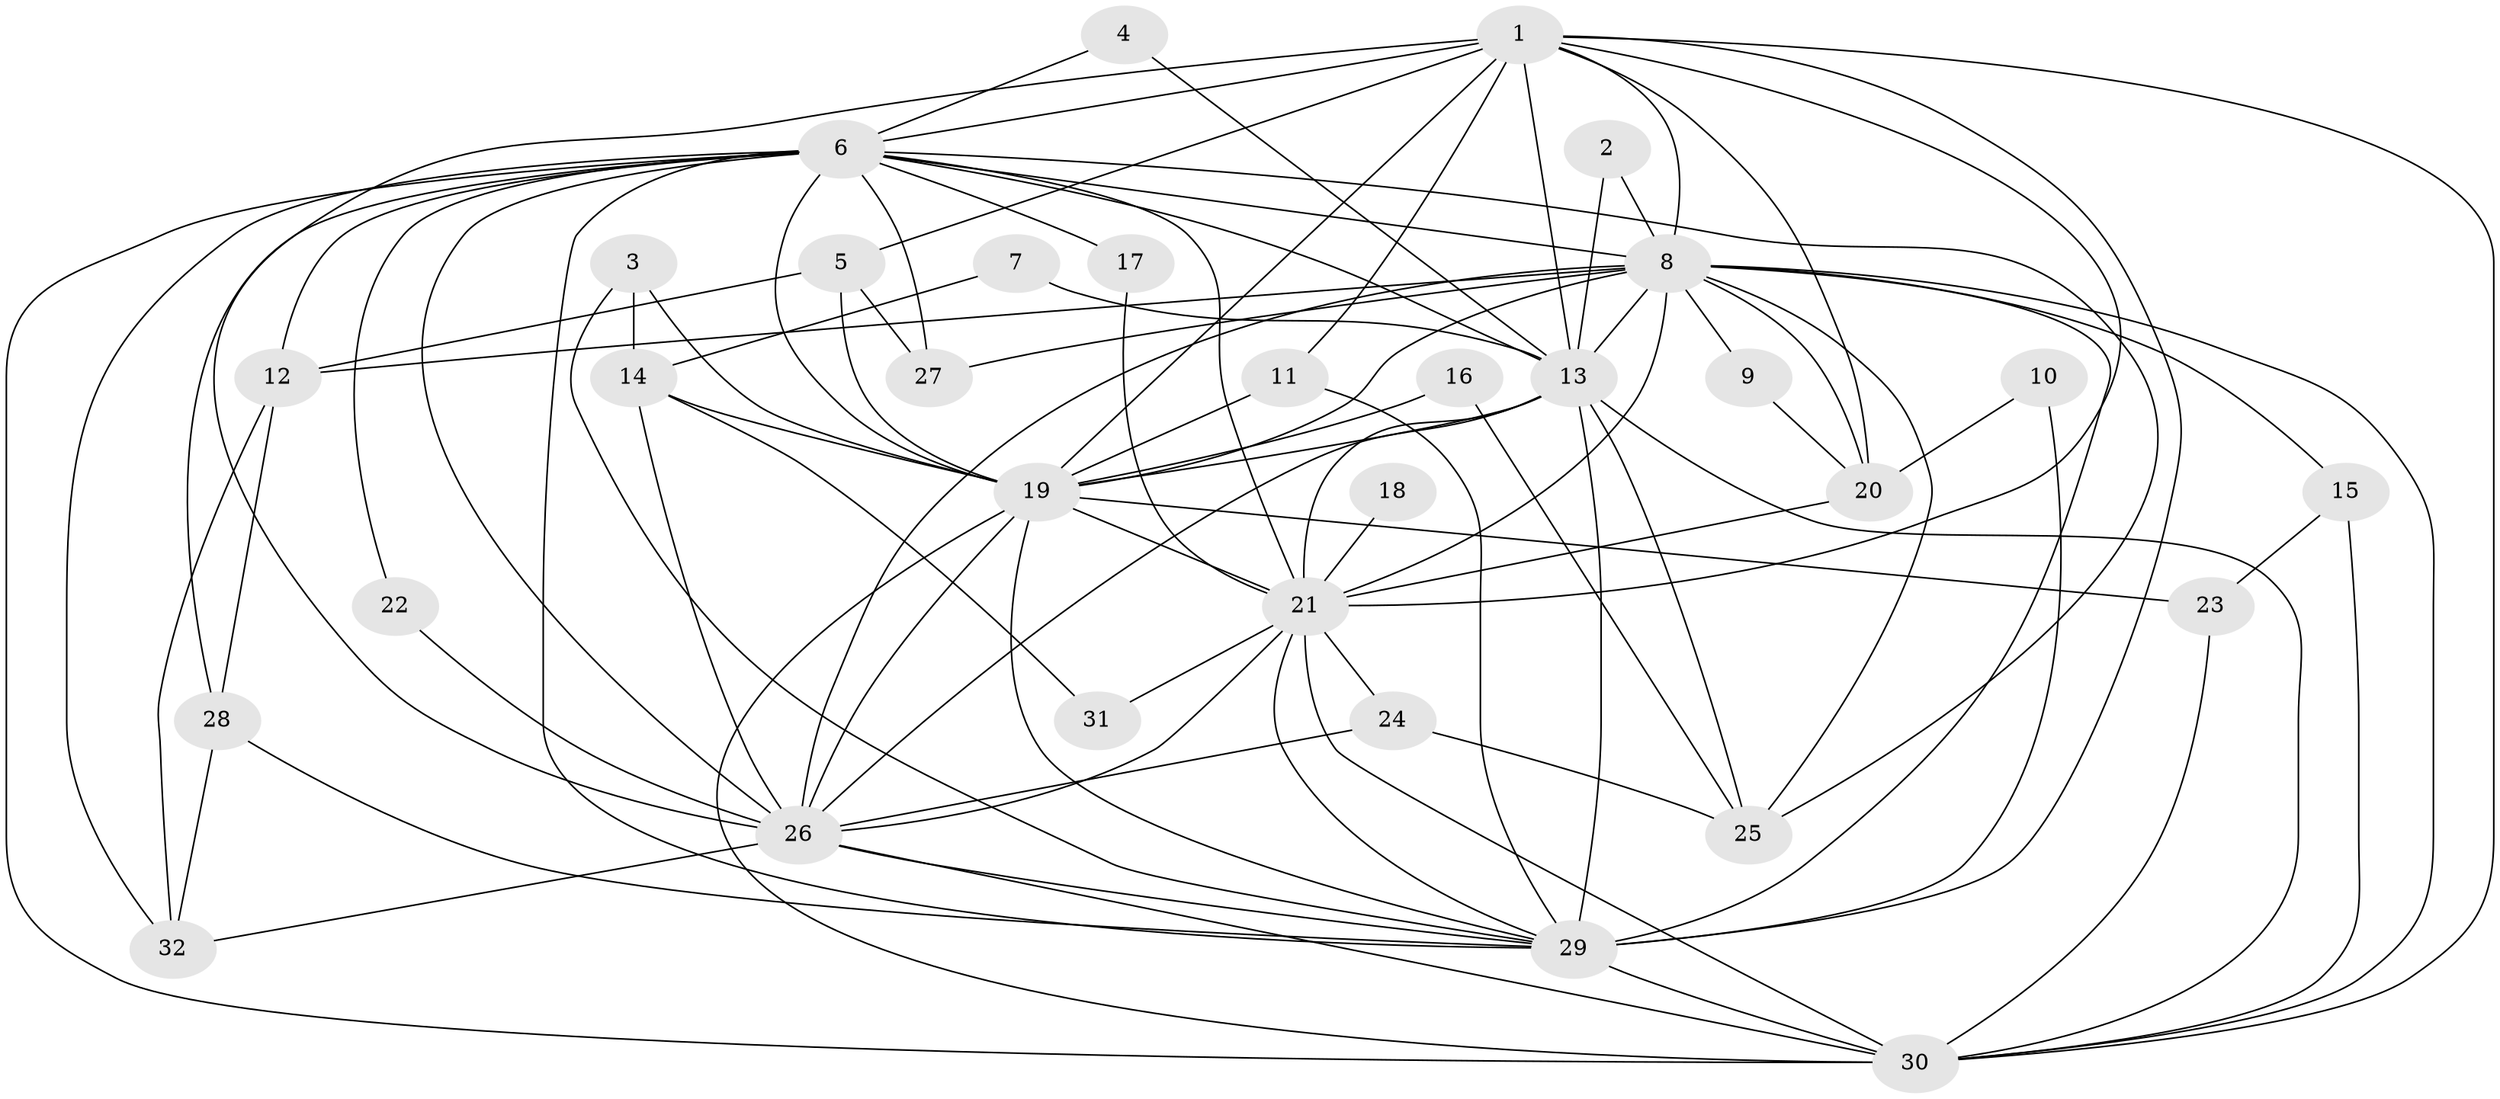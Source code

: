 // original degree distribution, {15: 0.03125, 21: 0.015625, 20: 0.015625, 14: 0.03125, 16: 0.015625, 13: 0.015625, 19: 0.015625, 22: 0.015625, 5: 0.0625, 6: 0.03125, 3: 0.078125, 2: 0.640625, 4: 0.03125}
// Generated by graph-tools (version 1.1) at 2025/01/03/09/25 03:01:20]
// undirected, 32 vertices, 92 edges
graph export_dot {
graph [start="1"]
  node [color=gray90,style=filled];
  1;
  2;
  3;
  4;
  5;
  6;
  7;
  8;
  9;
  10;
  11;
  12;
  13;
  14;
  15;
  16;
  17;
  18;
  19;
  20;
  21;
  22;
  23;
  24;
  25;
  26;
  27;
  28;
  29;
  30;
  31;
  32;
  1 -- 5 [weight=1.0];
  1 -- 6 [weight=2.0];
  1 -- 8 [weight=1.0];
  1 -- 11 [weight=1.0];
  1 -- 13 [weight=2.0];
  1 -- 19 [weight=1.0];
  1 -- 20 [weight=1.0];
  1 -- 21 [weight=1.0];
  1 -- 26 [weight=1.0];
  1 -- 29 [weight=1.0];
  1 -- 30 [weight=1.0];
  2 -- 8 [weight=1.0];
  2 -- 13 [weight=1.0];
  3 -- 14 [weight=1.0];
  3 -- 19 [weight=1.0];
  3 -- 29 [weight=1.0];
  4 -- 6 [weight=1.0];
  4 -- 13 [weight=1.0];
  5 -- 12 [weight=1.0];
  5 -- 19 [weight=2.0];
  5 -- 27 [weight=1.0];
  6 -- 8 [weight=2.0];
  6 -- 12 [weight=1.0];
  6 -- 13 [weight=2.0];
  6 -- 17 [weight=1.0];
  6 -- 19 [weight=2.0];
  6 -- 21 [weight=1.0];
  6 -- 22 [weight=1.0];
  6 -- 25 [weight=1.0];
  6 -- 26 [weight=2.0];
  6 -- 27 [weight=1.0];
  6 -- 28 [weight=1.0];
  6 -- 29 [weight=1.0];
  6 -- 30 [weight=2.0];
  6 -- 32 [weight=1.0];
  7 -- 13 [weight=1.0];
  7 -- 14 [weight=1.0];
  8 -- 9 [weight=1.0];
  8 -- 12 [weight=1.0];
  8 -- 13 [weight=3.0];
  8 -- 15 [weight=1.0];
  8 -- 19 [weight=1.0];
  8 -- 20 [weight=2.0];
  8 -- 21 [weight=1.0];
  8 -- 25 [weight=1.0];
  8 -- 26 [weight=2.0];
  8 -- 27 [weight=1.0];
  8 -- 29 [weight=2.0];
  8 -- 30 [weight=1.0];
  9 -- 20 [weight=1.0];
  10 -- 20 [weight=1.0];
  10 -- 29 [weight=1.0];
  11 -- 19 [weight=1.0];
  11 -- 29 [weight=1.0];
  12 -- 28 [weight=1.0];
  12 -- 32 [weight=1.0];
  13 -- 19 [weight=4.0];
  13 -- 21 [weight=2.0];
  13 -- 25 [weight=1.0];
  13 -- 26 [weight=2.0];
  13 -- 29 [weight=3.0];
  13 -- 30 [weight=3.0];
  14 -- 19 [weight=1.0];
  14 -- 26 [weight=1.0];
  14 -- 31 [weight=1.0];
  15 -- 23 [weight=1.0];
  15 -- 30 [weight=1.0];
  16 -- 19 [weight=1.0];
  16 -- 25 [weight=1.0];
  17 -- 21 [weight=1.0];
  18 -- 21 [weight=1.0];
  19 -- 21 [weight=1.0];
  19 -- 23 [weight=1.0];
  19 -- 26 [weight=1.0];
  19 -- 29 [weight=1.0];
  19 -- 30 [weight=1.0];
  20 -- 21 [weight=1.0];
  21 -- 24 [weight=3.0];
  21 -- 26 [weight=2.0];
  21 -- 29 [weight=1.0];
  21 -- 30 [weight=2.0];
  21 -- 31 [weight=1.0];
  22 -- 26 [weight=1.0];
  23 -- 30 [weight=1.0];
  24 -- 25 [weight=1.0];
  24 -- 26 [weight=1.0];
  26 -- 29 [weight=1.0];
  26 -- 30 [weight=1.0];
  26 -- 32 [weight=1.0];
  28 -- 29 [weight=1.0];
  28 -- 32 [weight=1.0];
  29 -- 30 [weight=1.0];
}
